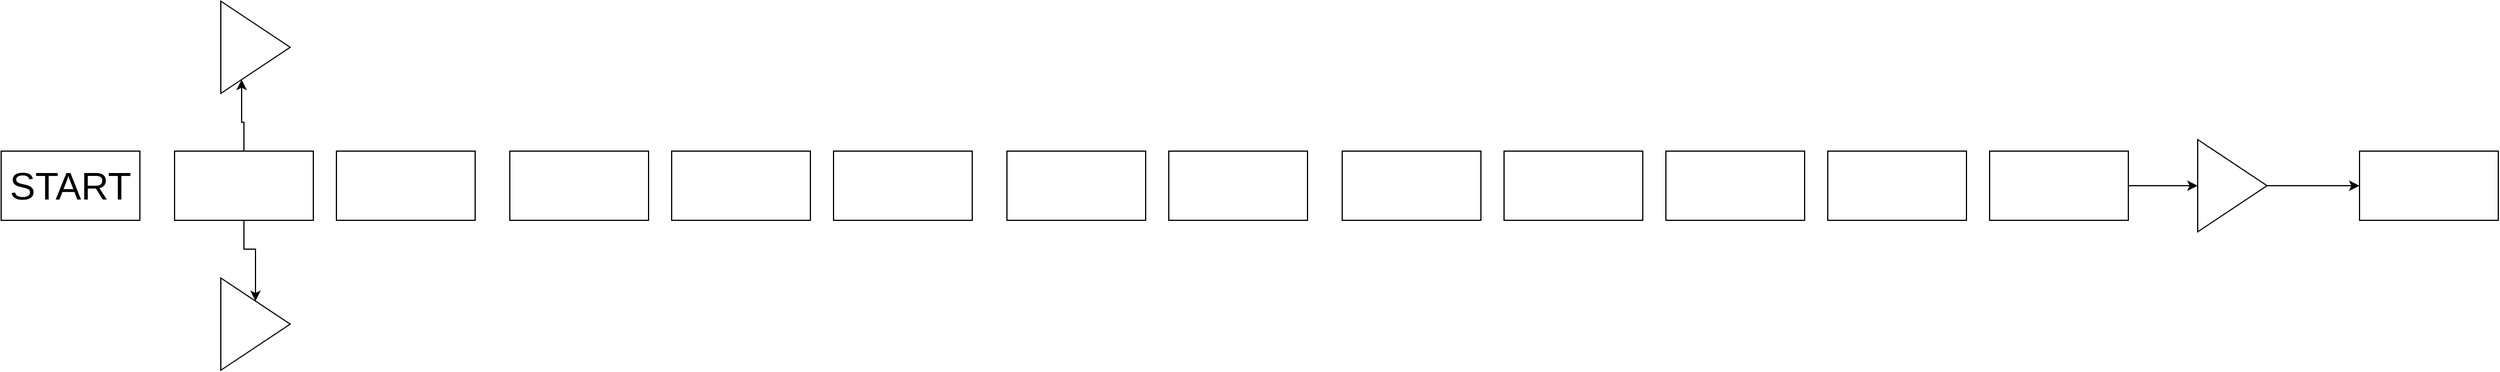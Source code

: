<mxfile version="13.7.7" type="github">
  <diagram name="Page-1" id="10a91c8b-09ff-31b1-d368-03940ed4cc9e">
    <mxGraphModel dx="2844" dy="1524" grid="1" gridSize="10" guides="1" tooltips="1" connect="1" arrows="1" fold="1" page="1" pageScale="1" pageWidth="1100" pageHeight="850" background="#ffffff" math="0" shadow="0">
      <root>
        <mxCell id="0" />
        <mxCell id="1" parent="0" />
        <mxCell id="Bq9aWbsnDzeMckkz2ZHX-1" value="&lt;font style=&quot;font-size: 33px&quot;&gt;START&lt;br&gt;&lt;/font&gt;" style="rounded=0;whiteSpace=wrap;html=1;" vertex="1" parent="1">
          <mxGeometry x="10" y="300" width="120" height="60" as="geometry" />
        </mxCell>
        <mxCell id="Bq9aWbsnDzeMckkz2ZHX-2" value="" style="rounded=0;whiteSpace=wrap;html=1;" vertex="1" parent="1">
          <mxGeometry x="160" y="300" width="120" height="60" as="geometry" />
        </mxCell>
        <mxCell id="Bq9aWbsnDzeMckkz2ZHX-3" value="" style="rounded=0;whiteSpace=wrap;html=1;" vertex="1" parent="1">
          <mxGeometry x="450" y="300" width="120" height="60" as="geometry" />
        </mxCell>
        <mxCell id="Bq9aWbsnDzeMckkz2ZHX-4" value="" style="rounded=0;whiteSpace=wrap;html=1;" vertex="1" parent="1">
          <mxGeometry x="300" y="300" width="120" height="60" as="geometry" />
        </mxCell>
        <mxCell id="Bq9aWbsnDzeMckkz2ZHX-5" value="" style="rounded=0;whiteSpace=wrap;html=1;" vertex="1" parent="1">
          <mxGeometry x="590" y="300" width="120" height="60" as="geometry" />
        </mxCell>
        <mxCell id="Bq9aWbsnDzeMckkz2ZHX-6" value="" style="rounded=0;whiteSpace=wrap;html=1;" vertex="1" parent="1">
          <mxGeometry x="730" y="300" width="120" height="60" as="geometry" />
        </mxCell>
        <mxCell id="Bq9aWbsnDzeMckkz2ZHX-8" value="" style="rounded=0;whiteSpace=wrap;html=1;" vertex="1" parent="1">
          <mxGeometry x="880" y="300" width="120" height="60" as="geometry" />
        </mxCell>
        <mxCell id="Bq9aWbsnDzeMckkz2ZHX-9" value="" style="rounded=0;whiteSpace=wrap;html=1;" vertex="1" parent="1">
          <mxGeometry x="1020" y="300" width="120" height="60" as="geometry" />
        </mxCell>
        <mxCell id="Bq9aWbsnDzeMckkz2ZHX-10" value="" style="rounded=0;whiteSpace=wrap;html=1;" vertex="1" parent="1">
          <mxGeometry x="1170" y="300" width="120" height="60" as="geometry" />
        </mxCell>
        <mxCell id="Bq9aWbsnDzeMckkz2ZHX-11" value="" style="rounded=0;whiteSpace=wrap;html=1;" vertex="1" parent="1">
          <mxGeometry x="1310" y="300" width="120" height="60" as="geometry" />
        </mxCell>
        <mxCell id="Bq9aWbsnDzeMckkz2ZHX-13" value="" style="rounded=0;whiteSpace=wrap;html=1;" vertex="1" parent="1">
          <mxGeometry x="1450" y="300" width="120" height="60" as="geometry" />
        </mxCell>
        <mxCell id="Bq9aWbsnDzeMckkz2ZHX-14" value="" style="rounded=0;whiteSpace=wrap;html=1;" vertex="1" parent="1">
          <mxGeometry x="1590" y="300" width="120" height="60" as="geometry" />
        </mxCell>
        <mxCell id="Bq9aWbsnDzeMckkz2ZHX-28" style="edgeStyle=orthogonalEdgeStyle;rounded=0;orthogonalLoop=1;jettySize=auto;html=1;exitX=1;exitY=0.5;exitDx=0;exitDy=0;entryX=0;entryY=0.5;entryDx=0;entryDy=0;" edge="1" parent="1" source="Bq9aWbsnDzeMckkz2ZHX-15" target="Bq9aWbsnDzeMckkz2ZHX-19">
          <mxGeometry relative="1" as="geometry" />
        </mxCell>
        <mxCell id="Bq9aWbsnDzeMckkz2ZHX-15" value="" style="whiteSpace=wrap;html=1;" vertex="1" parent="1">
          <mxGeometry x="1730" y="300" width="120" height="60" as="geometry" />
        </mxCell>
        <mxCell id="Bq9aWbsnDzeMckkz2ZHX-16" value="" style="whiteSpace=wrap;html=1;" vertex="1" parent="1">
          <mxGeometry x="2050" y="300" width="120" height="60" as="geometry" />
        </mxCell>
        <mxCell id="Bq9aWbsnDzeMckkz2ZHX-18" value="" style="triangle;whiteSpace=wrap;html=1;" vertex="1" parent="1">
          <mxGeometry x="200" y="410" width="60" height="80" as="geometry" />
        </mxCell>
        <mxCell id="Bq9aWbsnDzeMckkz2ZHX-29" style="edgeStyle=orthogonalEdgeStyle;rounded=0;orthogonalLoop=1;jettySize=auto;html=1;exitX=1;exitY=0.5;exitDx=0;exitDy=0;" edge="1" parent="1" source="Bq9aWbsnDzeMckkz2ZHX-19" target="Bq9aWbsnDzeMckkz2ZHX-16">
          <mxGeometry relative="1" as="geometry" />
        </mxCell>
        <mxCell id="Bq9aWbsnDzeMckkz2ZHX-19" value="" style="triangle;whiteSpace=wrap;html=1;" vertex="1" parent="1">
          <mxGeometry x="1910" y="290" width="60" height="80" as="geometry" />
        </mxCell>
        <mxCell id="Bq9aWbsnDzeMckkz2ZHX-23" value="" style="triangle;whiteSpace=wrap;html=1;" vertex="1" parent="1">
          <mxGeometry x="200" y="170" width="60" height="80" as="geometry" />
        </mxCell>
        <mxCell id="Bq9aWbsnDzeMckkz2ZHX-26" style="edgeStyle=orthogonalEdgeStyle;rounded=0;orthogonalLoop=1;jettySize=auto;html=1;exitX=0.5;exitY=1;exitDx=0;exitDy=0;entryX=0.5;entryY=0;entryDx=0;entryDy=0;" edge="1" parent="1" source="Bq9aWbsnDzeMckkz2ZHX-25" target="Bq9aWbsnDzeMckkz2ZHX-18">
          <mxGeometry relative="1" as="geometry" />
        </mxCell>
        <mxCell id="Bq9aWbsnDzeMckkz2ZHX-27" style="edgeStyle=orthogonalEdgeStyle;rounded=0;orthogonalLoop=1;jettySize=auto;html=1;exitX=0.5;exitY=0;exitDx=0;exitDy=0;entryX=0.3;entryY=0.85;entryDx=0;entryDy=0;entryPerimeter=0;" edge="1" parent="1" source="Bq9aWbsnDzeMckkz2ZHX-25" target="Bq9aWbsnDzeMckkz2ZHX-23">
          <mxGeometry relative="1" as="geometry" />
        </mxCell>
        <mxCell id="Bq9aWbsnDzeMckkz2ZHX-25" value="" style="rounded=0;whiteSpace=wrap;html=1;" vertex="1" parent="1">
          <mxGeometry x="160" y="300" width="120" height="60" as="geometry" />
        </mxCell>
      </root>
    </mxGraphModel>
  </diagram>
</mxfile>
